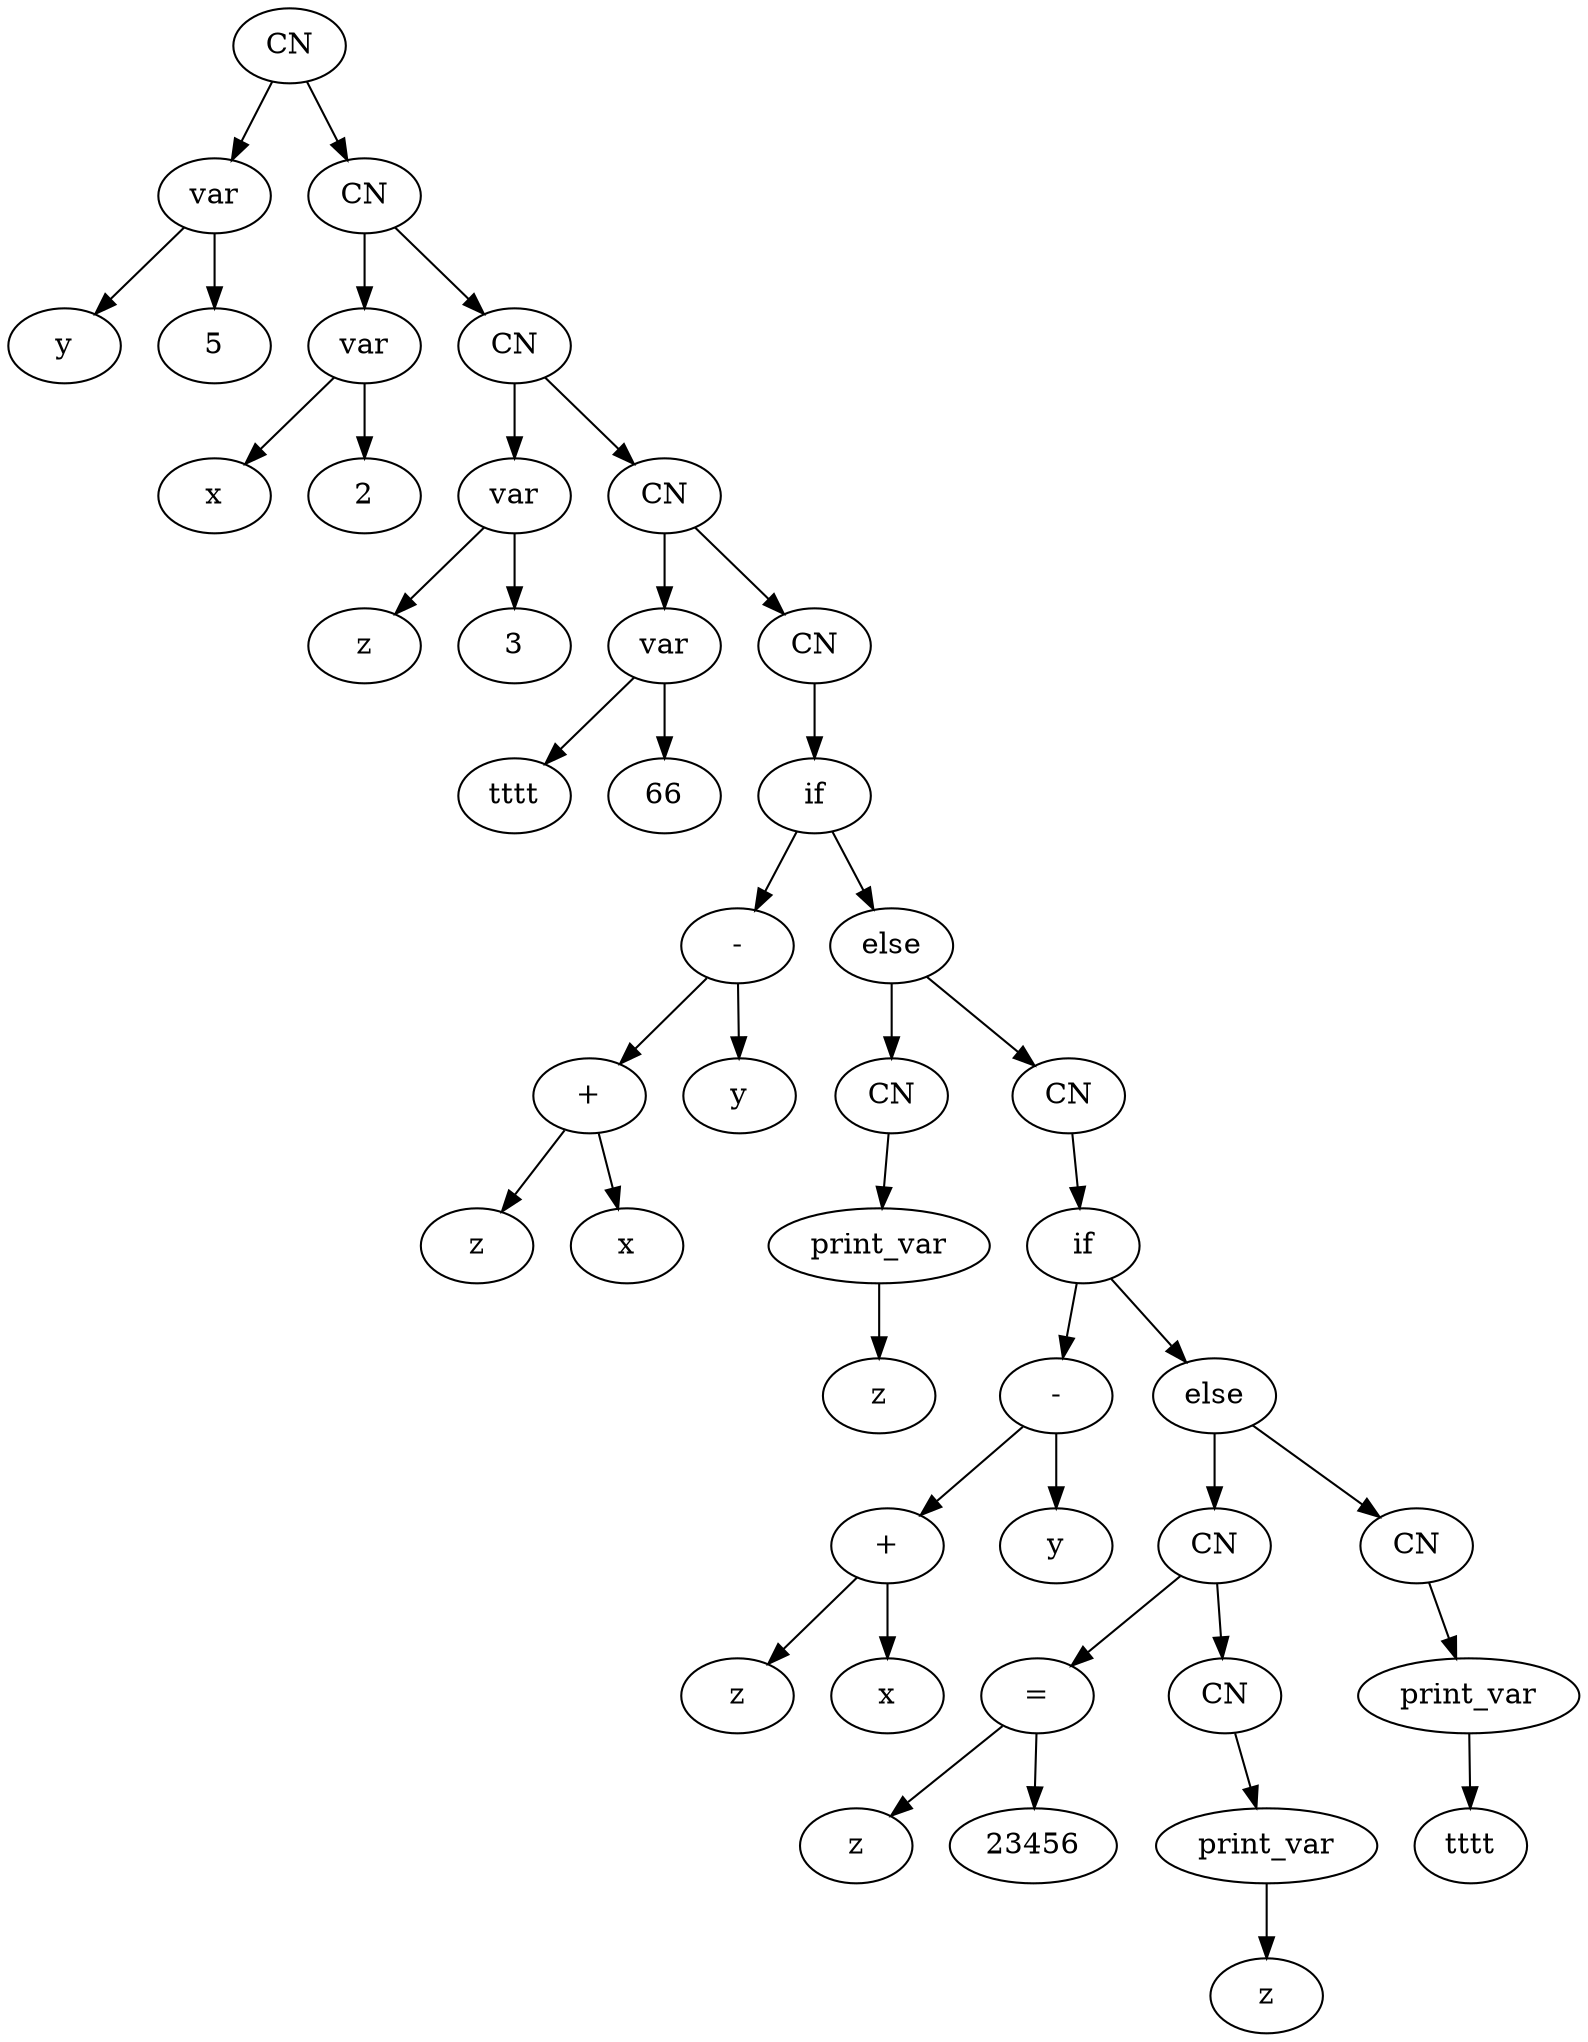 digraph {
	node0x555df62d0d00[label="CN"]
	node0x555df62d0380[label="var"]
	node0x555df62d0d00 -> node0x555df62d0380
	node0x555df62d0380[label="var"]
	node0x555df62d0300[label="y"]
	node0x555df62d0380 -> node0x555df62d0300
	node0x555df62d0380[label="var"]
	node0x555df62d0350[label="5"]
	node0x555df62d0380 -> node0x555df62d0350
	node0x555df62d0d00[label="CN"]
	node0x555df62d0cd0[label="CN"]
	node0x555df62d0d00 -> node0x555df62d0cd0
	node0x555df62d0cd0[label="CN"]
	node0x555df62d0430[label="var"]
	node0x555df62d0cd0 -> node0x555df62d0430
	node0x555df62d0430[label="var"]
	node0x555df62d03b0[label="x"]
	node0x555df62d0430 -> node0x555df62d03b0
	node0x555df62d0430[label="var"]
	node0x555df62d0400[label="2"]
	node0x555df62d0430 -> node0x555df62d0400
	node0x555df62d0cd0[label="CN"]
	node0x555df62d0ca0[label="CN"]
	node0x555df62d0cd0 -> node0x555df62d0ca0
	node0x555df62d0ca0[label="CN"]
	node0x555df62d04e0[label="var"]
	node0x555df62d0ca0 -> node0x555df62d04e0
	node0x555df62d04e0[label="var"]
	node0x555df62d0460[label="z"]
	node0x555df62d04e0 -> node0x555df62d0460
	node0x555df62d04e0[label="var"]
	node0x555df62d04b0[label="3"]
	node0x555df62d04e0 -> node0x555df62d04b0
	node0x555df62d0ca0[label="CN"]
	node0x555df62d0c70[label="CN"]
	node0x555df62d0ca0 -> node0x555df62d0c70
	node0x555df62d0c70[label="CN"]
	node0x555df62d0590[label="var"]
	node0x555df62d0c70 -> node0x555df62d0590
	node0x555df62d0590[label="var"]
	node0x555df62d0510[label="tttt"]
	node0x555df62d0590 -> node0x555df62d0510
	node0x555df62d0590[label="var"]
	node0x555df62d0560[label="66"]
	node0x555df62d0590 -> node0x555df62d0560
	node0x555df62d0c70[label="CN"]
	node0x555df62d0c40[label="CN"]
	node0x555df62d0c70 -> node0x555df62d0c40
	node0x555df62d0c40[label="CN"]
	node0x555df62d0c10[label="if"]
	node0x555df62d0c40 -> node0x555df62d0c10
	node0x555df62d0c10[label="if"]
	node0x555df62d06e0[label="-"]
	node0x555df62d0c10 -> node0x555df62d06e0
	node0x555df62d06e0[label="-"]
	node0x555df62d0660[label="+"]
	node0x555df62d06e0 -> node0x555df62d0660
	node0x555df62d0660[label="+"]
	node0x555df62d05c0[label="z"]
	node0x555df62d0660 -> node0x555df62d05c0
	node0x555df62d0660[label="+"]
	node0x555df62d0610[label="x"]
	node0x555df62d0660 -> node0x555df62d0610
	node0x555df62d06e0[label="-"]
	node0x555df62d0690[label="y"]
	node0x555df62d06e0 -> node0x555df62d0690
	node0x555df62d0c10[label="if"]
	node0x555df62d0be0[label="else"]
	node0x555df62d0c10 -> node0x555df62d0be0
	node0x555df62d0be0[label="else"]
	node0x555df62d0790[label="CN"]
	node0x555df62d0be0 -> node0x555df62d0790
	node0x555df62d0790[label="CN"]
	node0x555df62d0760[label="print_var"]
	node0x555df62d0790 -> node0x555df62d0760
	node0x555df62d0760[label="print_var"]
	node0x555df62d0710[label="z"]
	node0x555df62d0760 -> node0x555df62d0710
	node0x555df62d0be0[label="else"]
	node0x555df62d0bb0[label="CN"]
	node0x555df62d0be0 -> node0x555df62d0bb0
	node0x555df62d0bb0[label="CN"]
	node0x555df62d0b80[label="if"]
	node0x555df62d0bb0 -> node0x555df62d0b80
	node0x555df62d0b80[label="if"]
	node0x555df62d08e0[label="-"]
	node0x555df62d0b80 -> node0x555df62d08e0
	node0x555df62d08e0[label="-"]
	node0x555df62d0860[label="+"]
	node0x555df62d08e0 -> node0x555df62d0860
	node0x555df62d0860[label="+"]
	node0x555df62d07c0[label="z"]
	node0x555df62d0860 -> node0x555df62d07c0
	node0x555df62d0860[label="+"]
	node0x555df62d0810[label="x"]
	node0x555df62d0860 -> node0x555df62d0810
	node0x555df62d08e0[label="-"]
	node0x555df62d0890[label="y"]
	node0x555df62d08e0 -> node0x555df62d0890
	node0x555df62d0b80[label="if"]
	node0x555df62d0b50[label="else"]
	node0x555df62d0b80 -> node0x555df62d0b50
	node0x555df62d0b50[label="else"]
	node0x555df62d0a70[label="CN"]
	node0x555df62d0b50 -> node0x555df62d0a70
	node0x555df62d0a70[label="CN"]
	node0x555df62d0990[label="="]
	node0x555df62d0a70 -> node0x555df62d0990
	node0x555df62d0990[label="="]
	node0x555df62d0910[label="z"]
	node0x555df62d0990 -> node0x555df62d0910
	node0x555df62d0990[label="="]
	node0x555df62d0960[label="23456"]
	node0x555df62d0990 -> node0x555df62d0960
	node0x555df62d0a70[label="CN"]
	node0x555df62d0a40[label="CN"]
	node0x555df62d0a70 -> node0x555df62d0a40
	node0x555df62d0a40[label="CN"]
	node0x555df62d0a10[label="print_var"]
	node0x555df62d0a40 -> node0x555df62d0a10
	node0x555df62d0a10[label="print_var"]
	node0x555df62d09c0[label="z"]
	node0x555df62d0a10 -> node0x555df62d09c0
	node0x555df62d0b50[label="else"]
	node0x555df62d0b20[label="CN"]
	node0x555df62d0b50 -> node0x555df62d0b20
	node0x555df62d0b20[label="CN"]
	node0x555df62d0af0[label="print_var"]
	node0x555df62d0b20 -> node0x555df62d0af0
	node0x555df62d0af0[label="print_var"]
	node0x555df62d0aa0[label="tttt"]
	node0x555df62d0af0 -> node0x555df62d0aa0
}
